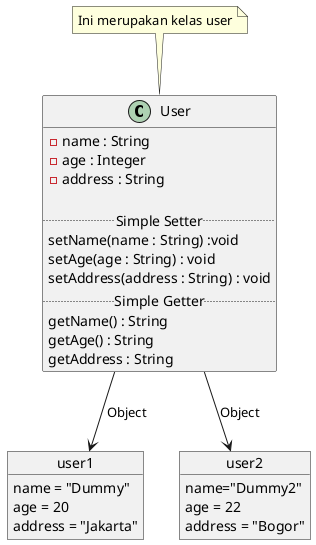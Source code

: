 @startuml

    class User {
        - name : String
        - age : Integer
        - address : String

        .. Simple Setter ..
        setName(name : String) :void
        setAge(age : String) : void
        setAddress(address : String) : void
        .. Simple Getter ..
        getName() : String
        getAge() : String
        getAddress : String
    }

    note top of User
        Ini merupakan kelas user
    end note

    object user1
    user1 : name = "Dummy"
    user1 : age = 20
    user1 : address = "Jakarta"

    object user2
    user2 : name="Dummy2"
    user2 : age = 22
    user2 : address = "Bogor"


User --> user1 : Object
User --> user2 : Object
@enduml